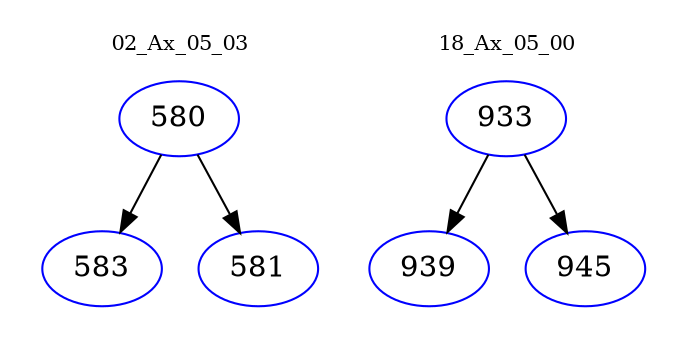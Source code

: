 digraph{
subgraph cluster_0 {
color = white
label = "02_Ax_05_03";
fontsize=10;
T0_580 [label="580", color="blue"]
T0_580 -> T0_583 [color="black"]
T0_583 [label="583", color="blue"]
T0_580 -> T0_581 [color="black"]
T0_581 [label="581", color="blue"]
}
subgraph cluster_1 {
color = white
label = "18_Ax_05_00";
fontsize=10;
T1_933 [label="933", color="blue"]
T1_933 -> T1_939 [color="black"]
T1_939 [label="939", color="blue"]
T1_933 -> T1_945 [color="black"]
T1_945 [label="945", color="blue"]
}
}
